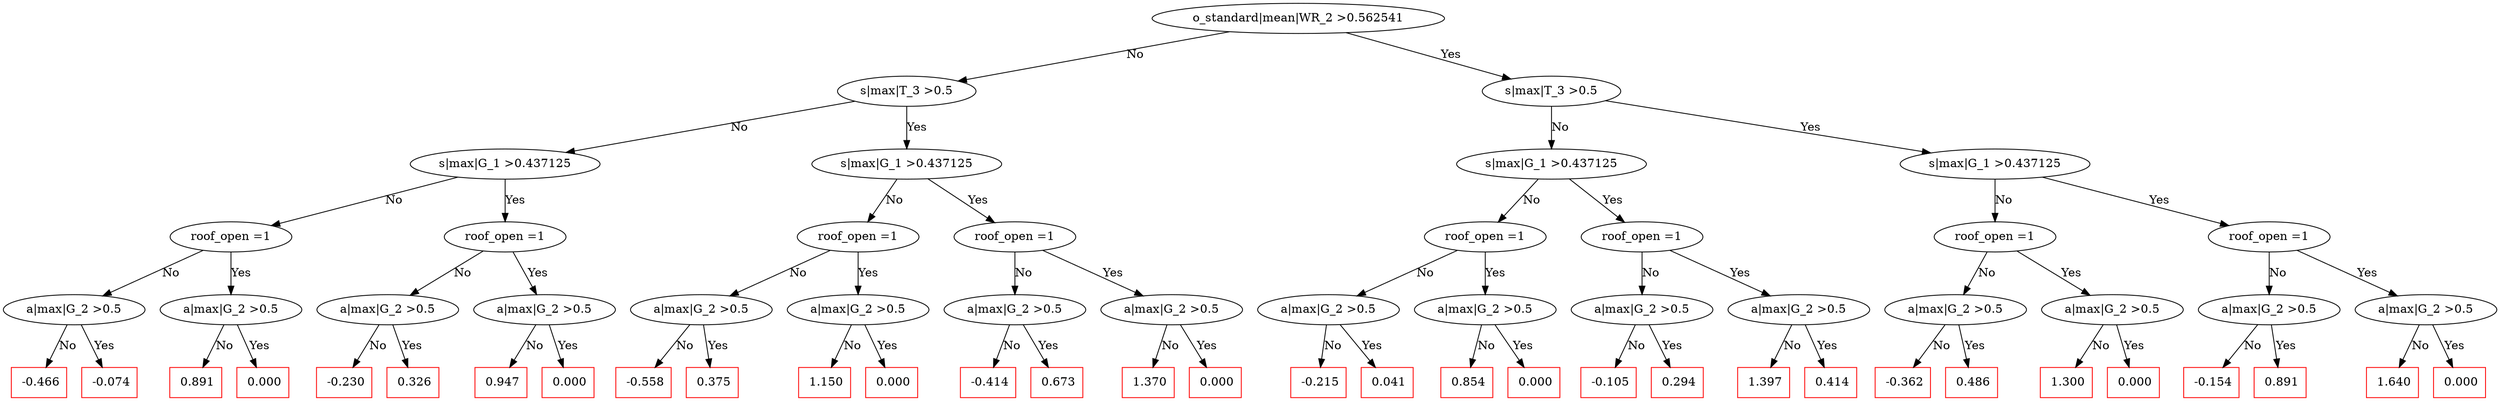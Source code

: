 digraph {
	0 [label="o_standard|mean|WR_2 >0.562541" color=black shape=ellipse]
	1 [label="s|max|T_3 >0.5" color=black shape=ellipse]
	0 -> 1 [label=No]
	2 [label="s|max|T_3 >0.5" color=black shape=ellipse]
	0 -> 2 [label=Yes]
	3 [label="s|max|G_1 >0.437125" color=black shape=ellipse]
	1 -> 3 [label=No]
	4 [label="s|max|G_1 >0.437125" color=black shape=ellipse]
	1 -> 4 [label=Yes]
	5 [label="s|max|G_1 >0.437125" color=black shape=ellipse]
	2 -> 5 [label=No]
	6 [label="s|max|G_1 >0.437125" color=black shape=ellipse]
	2 -> 6 [label=Yes]
	7 [label="roof_open =1" color=black shape=ellipse]
	3 -> 7 [label=No]
	8 [label="roof_open =1" color=black shape=ellipse]
	3 -> 8 [label=Yes]
	9 [label="roof_open =1" color=black shape=ellipse]
	4 -> 9 [label=No]
	10 [label="roof_open =1" color=black shape=ellipse]
	4 -> 10 [label=Yes]
	11 [label="roof_open =1" color=black shape=ellipse]
	5 -> 11 [label=No]
	12 [label="roof_open =1" color=black shape=ellipse]
	5 -> 12 [label=Yes]
	13 [label="roof_open =1" color=black shape=ellipse]
	6 -> 13 [label=No]
	14 [label="roof_open =1" color=black shape=ellipse]
	6 -> 14 [label=Yes]
	15 [label="a|max|G_2 >0.5" color=black shape=ellipse]
	7 -> 15 [label=No]
	16 [label="a|max|G_2 >0.5" color=black shape=ellipse]
	7 -> 16 [label=Yes]
	17 [label="a|max|G_2 >0.5" color=black shape=ellipse]
	8 -> 17 [label=No]
	18 [label="a|max|G_2 >0.5" color=black shape=ellipse]
	8 -> 18 [label=Yes]
	19 [label="a|max|G_2 >0.5" color=black shape=ellipse]
	9 -> 19 [label=No]
	20 [label="a|max|G_2 >0.5" color=black shape=ellipse]
	9 -> 20 [label=Yes]
	21 [label="a|max|G_2 >0.5" color=black shape=ellipse]
	10 -> 21 [label=No]
	22 [label="a|max|G_2 >0.5" color=black shape=ellipse]
	10 -> 22 [label=Yes]
	23 [label="a|max|G_2 >0.5" color=black shape=ellipse]
	11 -> 23 [label=No]
	24 [label="a|max|G_2 >0.5" color=black shape=ellipse]
	11 -> 24 [label=Yes]
	25 [label="a|max|G_2 >0.5" color=black shape=ellipse]
	12 -> 25 [label=No]
	26 [label="a|max|G_2 >0.5" color=black shape=ellipse]
	12 -> 26 [label=Yes]
	27 [label="a|max|G_2 >0.5" color=black shape=ellipse]
	13 -> 27 [label=No]
	28 [label="a|max|G_2 >0.5" color=black shape=ellipse]
	13 -> 28 [label=Yes]
	29 [label="a|max|G_2 >0.5" color=black shape=ellipse]
	14 -> 29 [label=No]
	30 [label="a|max|G_2 >0.5" color=black shape=ellipse]
	14 -> 30 [label=Yes]
	31 [label=" -0.466
" color=red shape=rect]
	15 -> 31 [label=No]
	32 [label=" -0.074
" color=red shape=rect]
	15 -> 32 [label=Yes]
	33 [label=" 0.891
" color=red shape=rect]
	16 -> 33 [label=No]
	34 [label=" 0.000
" color=red shape=rect]
	16 -> 34 [label=Yes]
	35 [label=" -0.230
" color=red shape=rect]
	17 -> 35 [label=No]
	36 [label=" 0.326
" color=red shape=rect]
	17 -> 36 [label=Yes]
	37 [label=" 0.947
" color=red shape=rect]
	18 -> 37 [label=No]
	38 [label=" 0.000
" color=red shape=rect]
	18 -> 38 [label=Yes]
	39 [label=" -0.558
" color=red shape=rect]
	19 -> 39 [label=No]
	40 [label=" 0.375
" color=red shape=rect]
	19 -> 40 [label=Yes]
	41 [label=" 1.150
" color=red shape=rect]
	20 -> 41 [label=No]
	42 [label=" 0.000
" color=red shape=rect]
	20 -> 42 [label=Yes]
	43 [label=" -0.414
" color=red shape=rect]
	21 -> 43 [label=No]
	44 [label=" 0.673
" color=red shape=rect]
	21 -> 44 [label=Yes]
	45 [label=" 1.370
" color=red shape=rect]
	22 -> 45 [label=No]
	46 [label=" 0.000
" color=red shape=rect]
	22 -> 46 [label=Yes]
	47 [label=" -0.215
" color=red shape=rect]
	23 -> 47 [label=No]
	48 [label=" 0.041
" color=red shape=rect]
	23 -> 48 [label=Yes]
	49 [label=" 0.854
" color=red shape=rect]
	24 -> 49 [label=No]
	50 [label=" 0.000
" color=red shape=rect]
	24 -> 50 [label=Yes]
	51 [label=" -0.105
" color=red shape=rect]
	25 -> 51 [label=No]
	52 [label=" 0.294
" color=red shape=rect]
	25 -> 52 [label=Yes]
	53 [label=" 1.397
" color=red shape=rect]
	26 -> 53 [label=No]
	54 [label=" 0.414
" color=red shape=rect]
	26 -> 54 [label=Yes]
	55 [label=" -0.362
" color=red shape=rect]
	27 -> 55 [label=No]
	56 [label=" 0.486
" color=red shape=rect]
	27 -> 56 [label=Yes]
	57 [label=" 1.300
" color=red shape=rect]
	28 -> 57 [label=No]
	58 [label=" 0.000
" color=red shape=rect]
	28 -> 58 [label=Yes]
	59 [label=" -0.154
" color=red shape=rect]
	29 -> 59 [label=No]
	60 [label=" 0.891
" color=red shape=rect]
	29 -> 60 [label=Yes]
	61 [label=" 1.640
" color=red shape=rect]
	30 -> 61 [label=No]
	62 [label=" 0.000
" color=red shape=rect]
	30 -> 62 [label=Yes]
}
